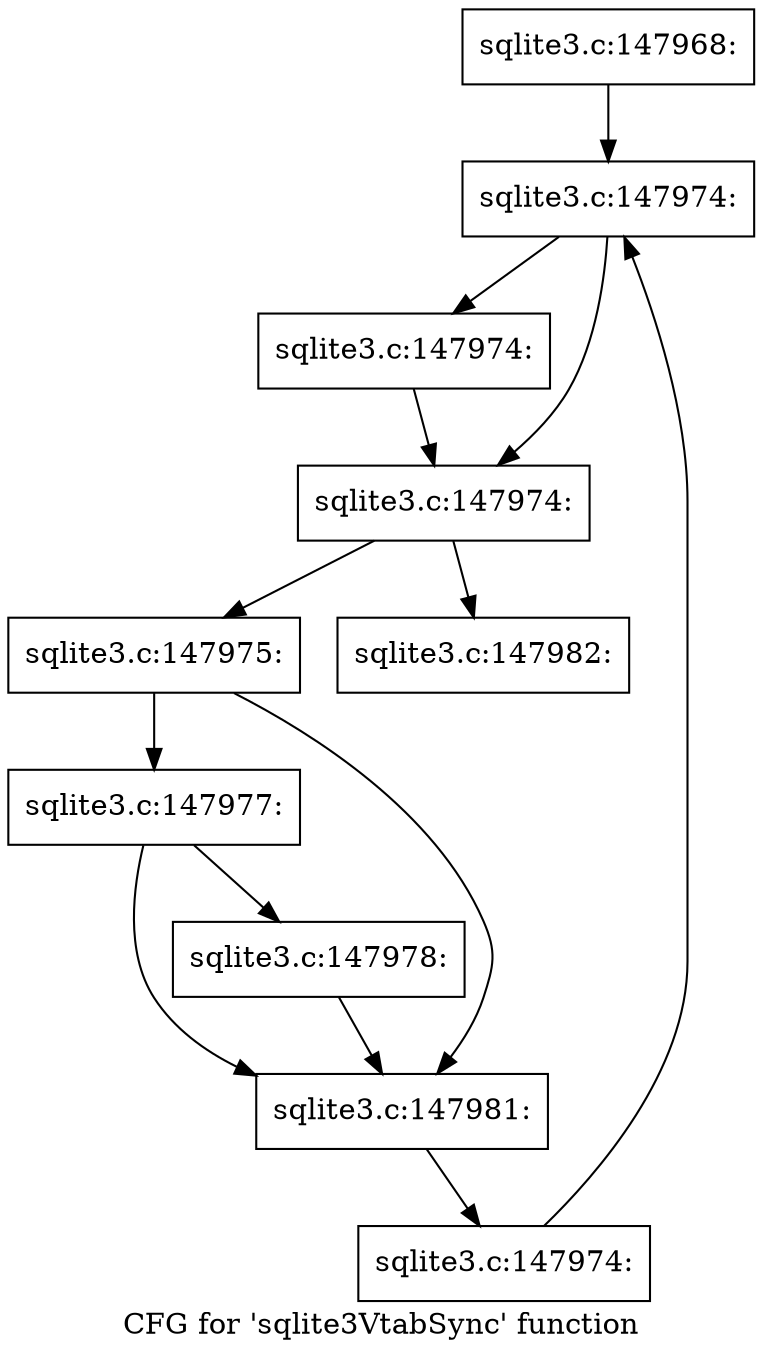 digraph "CFG for 'sqlite3VtabSync' function" {
	label="CFG for 'sqlite3VtabSync' function";

	Node0x55c0f7a66850 [shape=record,label="{sqlite3.c:147968:}"];
	Node0x55c0f7a66850 -> Node0x55c0f7a874c0;
	Node0x55c0f7a874c0 [shape=record,label="{sqlite3.c:147974:}"];
	Node0x55c0f7a874c0 -> Node0x55c0f7a877b0;
	Node0x55c0f7a874c0 -> Node0x55c0f7a87760;
	Node0x55c0f7a877b0 [shape=record,label="{sqlite3.c:147974:}"];
	Node0x55c0f7a877b0 -> Node0x55c0f7a87760;
	Node0x55c0f7a87760 [shape=record,label="{sqlite3.c:147974:}"];
	Node0x55c0f7a87760 -> Node0x55c0f7a876e0;
	Node0x55c0f7a87760 -> Node0x55c0f7a87310;
	Node0x55c0f7a876e0 [shape=record,label="{sqlite3.c:147975:}"];
	Node0x55c0f7a876e0 -> Node0x55c0f7a88be0;
	Node0x55c0f7a876e0 -> Node0x55c0f7a88b90;
	Node0x55c0f7a88be0 [shape=record,label="{sqlite3.c:147977:}"];
	Node0x55c0f7a88be0 -> Node0x55c0f7a88b40;
	Node0x55c0f7a88be0 -> Node0x55c0f7a88b90;
	Node0x55c0f7a88b40 [shape=record,label="{sqlite3.c:147978:}"];
	Node0x55c0f7a88b40 -> Node0x55c0f7a88b90;
	Node0x55c0f7a88b90 [shape=record,label="{sqlite3.c:147981:}"];
	Node0x55c0f7a88b90 -> Node0x55c0f7a87650;
	Node0x55c0f7a87650 [shape=record,label="{sqlite3.c:147974:}"];
	Node0x55c0f7a87650 -> Node0x55c0f7a874c0;
	Node0x55c0f7a87310 [shape=record,label="{sqlite3.c:147982:}"];
}
